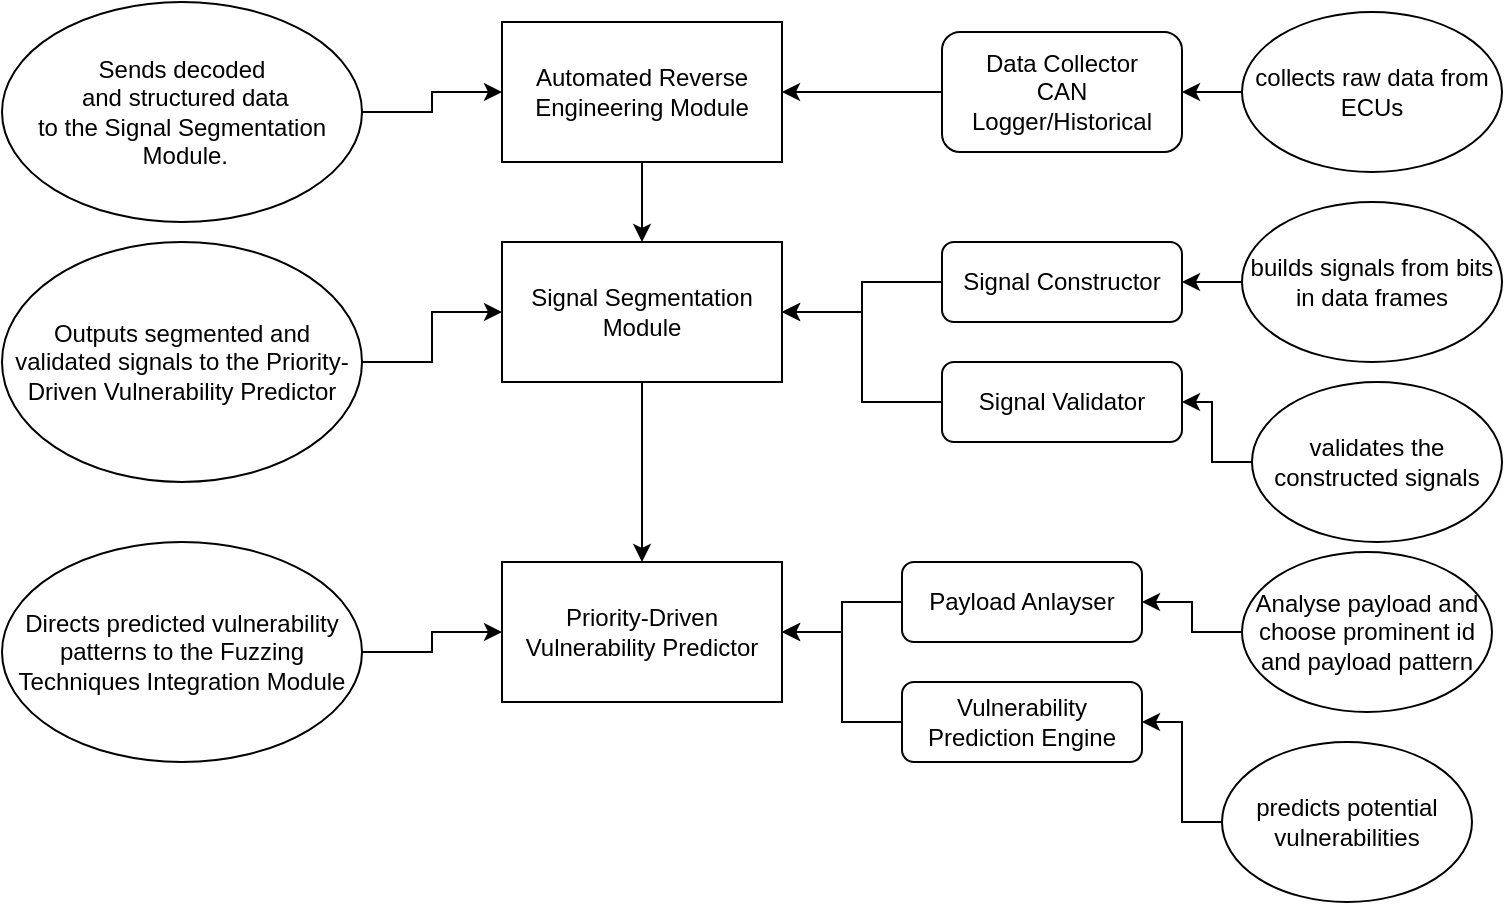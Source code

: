 <mxfile version="23.0.0" type="github">
  <diagram name="Page-1" id="Nee233VI5h3raoB0SpvQ">
    <mxGraphModel dx="1482" dy="786" grid="1" gridSize="10" guides="1" tooltips="1" connect="1" arrows="1" fold="1" page="1" pageScale="1" pageWidth="850" pageHeight="1100" math="0" shadow="0">
      <root>
        <mxCell id="0" />
        <mxCell id="1" parent="0" />
        <mxCell id="f0VjcEv972JPRmQcH5-Z-8" value="" style="edgeStyle=orthogonalEdgeStyle;rounded=0;orthogonalLoop=1;jettySize=auto;html=1;" edge="1" parent="1" source="f0VjcEv972JPRmQcH5-Z-1" target="f0VjcEv972JPRmQcH5-Z-7">
          <mxGeometry relative="1" as="geometry" />
        </mxCell>
        <mxCell id="f0VjcEv972JPRmQcH5-Z-1" value="Automated Reverse Engineering Module" style="rounded=0;whiteSpace=wrap;html=1;" vertex="1" parent="1">
          <mxGeometry x="340" y="50" width="140" height="70" as="geometry" />
        </mxCell>
        <mxCell id="f0VjcEv972JPRmQcH5-Z-13" value="" style="edgeStyle=orthogonalEdgeStyle;rounded=0;orthogonalLoop=1;jettySize=auto;html=1;" edge="1" parent="1" source="f0VjcEv972JPRmQcH5-Z-3" target="f0VjcEv972JPRmQcH5-Z-1">
          <mxGeometry relative="1" as="geometry" />
        </mxCell>
        <mxCell id="f0VjcEv972JPRmQcH5-Z-3" value="Data Collector&lt;br&gt;CAN Logger/Historical" style="rounded=1;whiteSpace=wrap;html=1;" vertex="1" parent="1">
          <mxGeometry x="560" y="55" width="120" height="60" as="geometry" />
        </mxCell>
        <mxCell id="f0VjcEv972JPRmQcH5-Z-29" value="" style="edgeStyle=orthogonalEdgeStyle;rounded=0;orthogonalLoop=1;jettySize=auto;html=1;" edge="1" parent="1" source="f0VjcEv972JPRmQcH5-Z-7" target="f0VjcEv972JPRmQcH5-Z-28">
          <mxGeometry relative="1" as="geometry" />
        </mxCell>
        <mxCell id="f0VjcEv972JPRmQcH5-Z-7" value="Signal Segmentation Module" style="rounded=0;whiteSpace=wrap;html=1;" vertex="1" parent="1">
          <mxGeometry x="340" y="160" width="140" height="70" as="geometry" />
        </mxCell>
        <mxCell id="f0VjcEv972JPRmQcH5-Z-15" value="" style="edgeStyle=orthogonalEdgeStyle;rounded=0;orthogonalLoop=1;jettySize=auto;html=1;" edge="1" parent="1" source="f0VjcEv972JPRmQcH5-Z-14" target="f0VjcEv972JPRmQcH5-Z-1">
          <mxGeometry relative="1" as="geometry" />
        </mxCell>
        <mxCell id="f0VjcEv972JPRmQcH5-Z-14" value="Sends decoded&lt;br style=&quot;border-color: var(--border-color);&quot;&gt;&lt;span style=&quot;&quot;&gt;&amp;nbsp;and structured data&lt;/span&gt;&lt;br style=&quot;border-color: var(--border-color);&quot;&gt;&lt;span style=&quot;&quot;&gt;to the Signal Segmentation&lt;/span&gt;&lt;br style=&quot;border-color: var(--border-color);&quot;&gt;&lt;span style=&quot;&quot;&gt;&amp;nbsp;Module.&lt;/span&gt;" style="ellipse;whiteSpace=wrap;html=1;" vertex="1" parent="1">
          <mxGeometry x="90" y="40" width="180" height="110" as="geometry" />
        </mxCell>
        <mxCell id="f0VjcEv972JPRmQcH5-Z-18" value="" style="edgeStyle=orthogonalEdgeStyle;rounded=0;orthogonalLoop=1;jettySize=auto;html=1;" edge="1" parent="1" source="f0VjcEv972JPRmQcH5-Z-16" target="f0VjcEv972JPRmQcH5-Z-7">
          <mxGeometry relative="1" as="geometry" />
        </mxCell>
        <mxCell id="f0VjcEv972JPRmQcH5-Z-16" value="Signal Constructor" style="rounded=1;whiteSpace=wrap;html=1;" vertex="1" parent="1">
          <mxGeometry x="560" y="160" width="120" height="40" as="geometry" />
        </mxCell>
        <mxCell id="f0VjcEv972JPRmQcH5-Z-19" value="" style="edgeStyle=orthogonalEdgeStyle;rounded=0;orthogonalLoop=1;jettySize=auto;html=1;" edge="1" parent="1" source="f0VjcEv972JPRmQcH5-Z-17" target="f0VjcEv972JPRmQcH5-Z-7">
          <mxGeometry relative="1" as="geometry" />
        </mxCell>
        <mxCell id="f0VjcEv972JPRmQcH5-Z-17" value="Signal Validator" style="rounded=1;whiteSpace=wrap;html=1;" vertex="1" parent="1">
          <mxGeometry x="560" y="220" width="120" height="40" as="geometry" />
        </mxCell>
        <mxCell id="f0VjcEv972JPRmQcH5-Z-23" value="" style="edgeStyle=orthogonalEdgeStyle;rounded=0;orthogonalLoop=1;jettySize=auto;html=1;" edge="1" parent="1" source="f0VjcEv972JPRmQcH5-Z-20" target="f0VjcEv972JPRmQcH5-Z-16">
          <mxGeometry relative="1" as="geometry" />
        </mxCell>
        <mxCell id="f0VjcEv972JPRmQcH5-Z-20" value="builds signals from bits in data frames" style="ellipse;whiteSpace=wrap;html=1;" vertex="1" parent="1">
          <mxGeometry x="710" y="140" width="130" height="80" as="geometry" />
        </mxCell>
        <mxCell id="f0VjcEv972JPRmQcH5-Z-22" value="" style="edgeStyle=orthogonalEdgeStyle;rounded=0;orthogonalLoop=1;jettySize=auto;html=1;" edge="1" parent="1" source="f0VjcEv972JPRmQcH5-Z-21" target="f0VjcEv972JPRmQcH5-Z-17">
          <mxGeometry relative="1" as="geometry" />
        </mxCell>
        <mxCell id="f0VjcEv972JPRmQcH5-Z-21" value="validates the constructed signals" style="ellipse;whiteSpace=wrap;html=1;" vertex="1" parent="1">
          <mxGeometry x="715" y="230" width="125" height="80" as="geometry" />
        </mxCell>
        <mxCell id="f0VjcEv972JPRmQcH5-Z-25" value="" style="edgeStyle=orthogonalEdgeStyle;rounded=0;orthogonalLoop=1;jettySize=auto;html=1;" edge="1" parent="1" source="f0VjcEv972JPRmQcH5-Z-24" target="f0VjcEv972JPRmQcH5-Z-7">
          <mxGeometry relative="1" as="geometry" />
        </mxCell>
        <mxCell id="f0VjcEv972JPRmQcH5-Z-24" value="Outputs segmented and validated signals to the Priority-Driven Vulnerability Predictor" style="ellipse;whiteSpace=wrap;html=1;" vertex="1" parent="1">
          <mxGeometry x="90" y="160" width="180" height="120" as="geometry" />
        </mxCell>
        <mxCell id="f0VjcEv972JPRmQcH5-Z-27" value="" style="edgeStyle=orthogonalEdgeStyle;rounded=0;orthogonalLoop=1;jettySize=auto;html=1;" edge="1" parent="1" source="f0VjcEv972JPRmQcH5-Z-26" target="f0VjcEv972JPRmQcH5-Z-3">
          <mxGeometry relative="1" as="geometry" />
        </mxCell>
        <mxCell id="f0VjcEv972JPRmQcH5-Z-26" value="collects raw data from ECUs" style="ellipse;whiteSpace=wrap;html=1;" vertex="1" parent="1">
          <mxGeometry x="710" y="45" width="130" height="80" as="geometry" />
        </mxCell>
        <mxCell id="f0VjcEv972JPRmQcH5-Z-28" value="Priority-Driven Vulnerability Predictor" style="rounded=0;whiteSpace=wrap;html=1;" vertex="1" parent="1">
          <mxGeometry x="340" y="320" width="140" height="70" as="geometry" />
        </mxCell>
        <mxCell id="f0VjcEv972JPRmQcH5-Z-31" value="" style="edgeStyle=orthogonalEdgeStyle;rounded=0;orthogonalLoop=1;jettySize=auto;html=1;" edge="1" parent="1" source="f0VjcEv972JPRmQcH5-Z-30" target="f0VjcEv972JPRmQcH5-Z-28">
          <mxGeometry relative="1" as="geometry" />
        </mxCell>
        <mxCell id="f0VjcEv972JPRmQcH5-Z-30" value="Payload Anlayser" style="rounded=1;whiteSpace=wrap;html=1;" vertex="1" parent="1">
          <mxGeometry x="540" y="320" width="120" height="40" as="geometry" />
        </mxCell>
        <mxCell id="f0VjcEv972JPRmQcH5-Z-33" value="" style="edgeStyle=orthogonalEdgeStyle;rounded=0;orthogonalLoop=1;jettySize=auto;html=1;" edge="1" parent="1" source="f0VjcEv972JPRmQcH5-Z-32" target="f0VjcEv972JPRmQcH5-Z-30">
          <mxGeometry relative="1" as="geometry" />
        </mxCell>
        <mxCell id="f0VjcEv972JPRmQcH5-Z-32" value="Analyse payload and choose prominent id and payload pattern" style="ellipse;whiteSpace=wrap;html=1;" vertex="1" parent="1">
          <mxGeometry x="710" y="315" width="125" height="80" as="geometry" />
        </mxCell>
        <mxCell id="f0VjcEv972JPRmQcH5-Z-37" value="" style="edgeStyle=orthogonalEdgeStyle;rounded=0;orthogonalLoop=1;jettySize=auto;html=1;" edge="1" parent="1" source="f0VjcEv972JPRmQcH5-Z-34" target="f0VjcEv972JPRmQcH5-Z-28">
          <mxGeometry relative="1" as="geometry" />
        </mxCell>
        <mxCell id="f0VjcEv972JPRmQcH5-Z-34" value="Vulnerability Prediction Engine" style="rounded=1;whiteSpace=wrap;html=1;" vertex="1" parent="1">
          <mxGeometry x="540" y="380" width="120" height="40" as="geometry" />
        </mxCell>
        <mxCell id="f0VjcEv972JPRmQcH5-Z-36" value="" style="edgeStyle=orthogonalEdgeStyle;rounded=0;orthogonalLoop=1;jettySize=auto;html=1;" edge="1" parent="1" source="f0VjcEv972JPRmQcH5-Z-35" target="f0VjcEv972JPRmQcH5-Z-34">
          <mxGeometry relative="1" as="geometry" />
        </mxCell>
        <mxCell id="f0VjcEv972JPRmQcH5-Z-35" value="predicts potential vulnerabilities" style="ellipse;whiteSpace=wrap;html=1;" vertex="1" parent="1">
          <mxGeometry x="700" y="410" width="125" height="80" as="geometry" />
        </mxCell>
        <mxCell id="f0VjcEv972JPRmQcH5-Z-39" value="" style="edgeStyle=orthogonalEdgeStyle;rounded=0;orthogonalLoop=1;jettySize=auto;html=1;" edge="1" parent="1" source="f0VjcEv972JPRmQcH5-Z-38" target="f0VjcEv972JPRmQcH5-Z-28">
          <mxGeometry relative="1" as="geometry" />
        </mxCell>
        <mxCell id="f0VjcEv972JPRmQcH5-Z-38" value="Directs predicted vulnerability patterns to the Fuzzing Techniques Integration Module" style="ellipse;whiteSpace=wrap;html=1;" vertex="1" parent="1">
          <mxGeometry x="90" y="310" width="180" height="110" as="geometry" />
        </mxCell>
      </root>
    </mxGraphModel>
  </diagram>
</mxfile>
